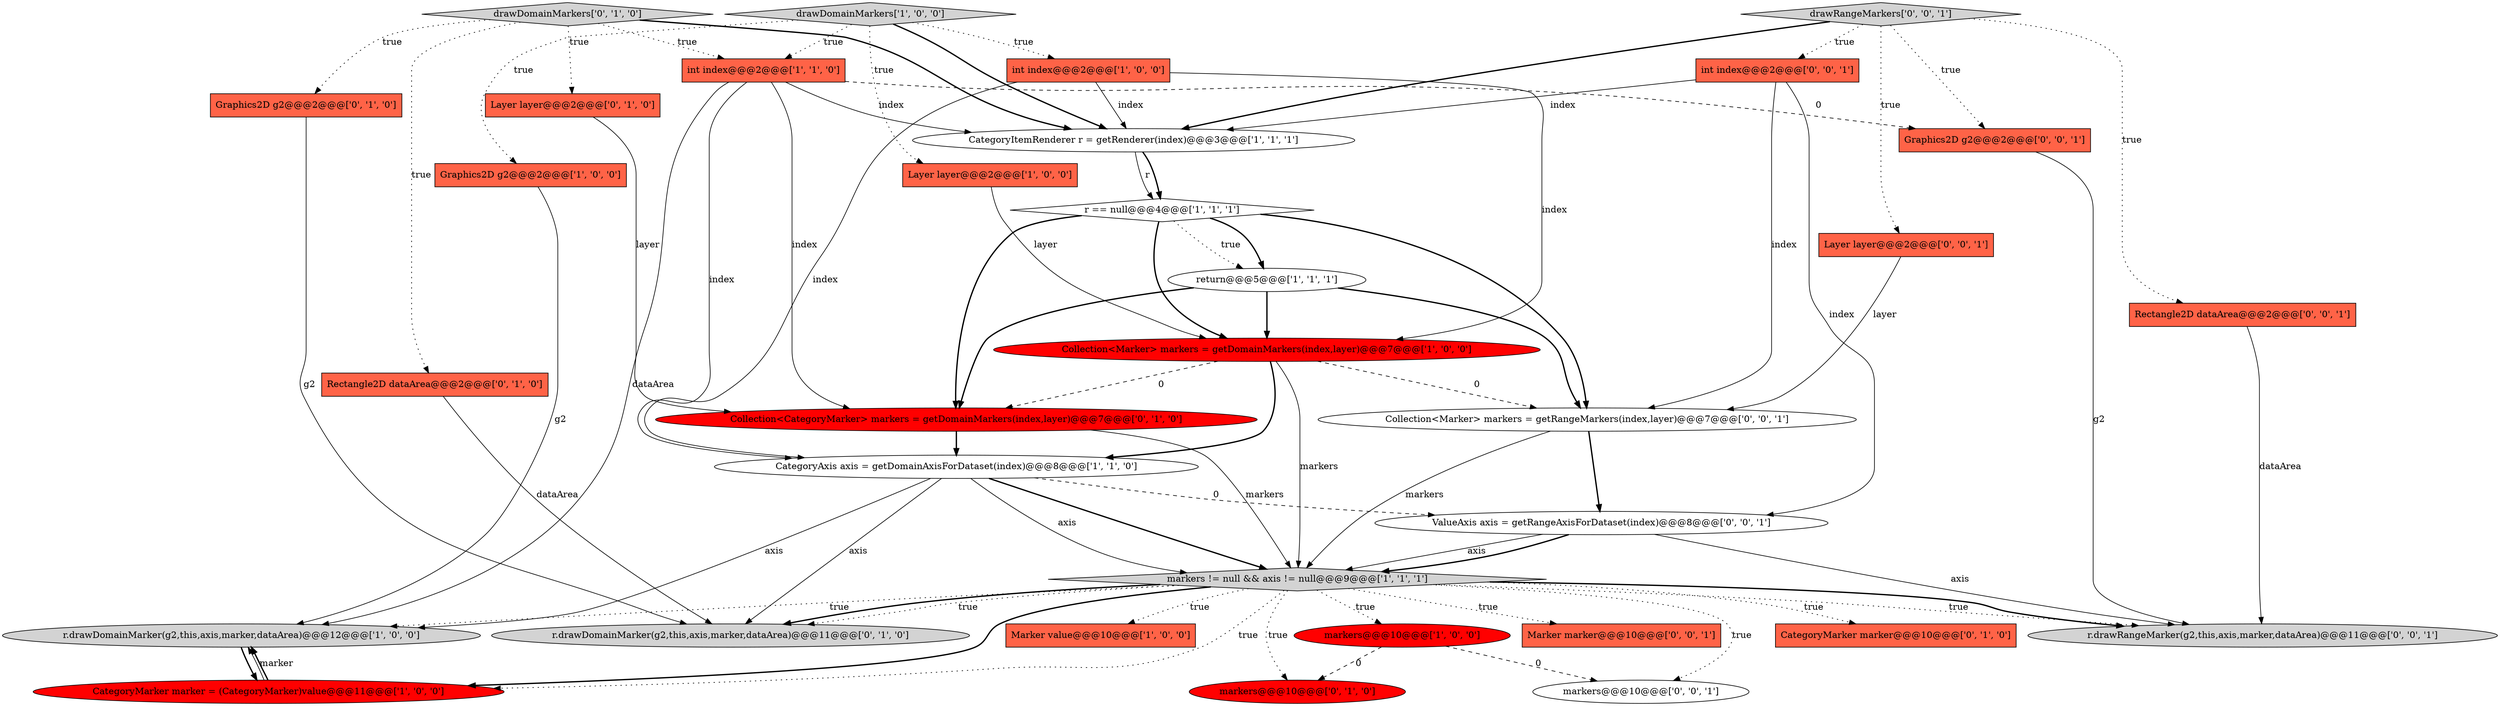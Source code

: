 digraph {
30 [style = filled, label = "ValueAxis axis = getRangeAxisForDataset(index)@@@8@@@['0', '0', '1']", fillcolor = white, shape = ellipse image = "AAA0AAABBB3BBB"];
16 [style = filled, label = "Graphics2D g2@@@2@@@['0', '1', '0']", fillcolor = tomato, shape = box image = "AAA0AAABBB2BBB"];
26 [style = filled, label = "drawRangeMarkers['0', '0', '1']", fillcolor = lightgray, shape = diamond image = "AAA0AAABBB3BBB"];
6 [style = filled, label = "Graphics2D g2@@@2@@@['1', '0', '0']", fillcolor = tomato, shape = box image = "AAA0AAABBB1BBB"];
7 [style = filled, label = "return@@@5@@@['1', '1', '1']", fillcolor = white, shape = ellipse image = "AAA0AAABBB1BBB"];
14 [style = filled, label = "markers@@@10@@@['1', '0', '0']", fillcolor = red, shape = ellipse image = "AAA1AAABBB1BBB"];
0 [style = filled, label = "int index@@@2@@@['1', '0', '0']", fillcolor = tomato, shape = box image = "AAA0AAABBB1BBB"];
12 [style = filled, label = "int index@@@2@@@['1', '1', '0']", fillcolor = tomato, shape = box image = "AAA0AAABBB1BBB"];
17 [style = filled, label = "r.drawDomainMarker(g2,this,axis,marker,dataArea)@@@11@@@['0', '1', '0']", fillcolor = lightgray, shape = ellipse image = "AAA0AAABBB2BBB"];
5 [style = filled, label = "Layer layer@@@2@@@['1', '0', '0']", fillcolor = tomato, shape = box image = "AAA0AAABBB1BBB"];
23 [style = filled, label = "r.drawRangeMarker(g2,this,axis,marker,dataArea)@@@11@@@['0', '0', '1']", fillcolor = lightgray, shape = ellipse image = "AAA0AAABBB3BBB"];
29 [style = filled, label = "Marker marker@@@10@@@['0', '0', '1']", fillcolor = tomato, shape = box image = "AAA0AAABBB3BBB"];
3 [style = filled, label = "CategoryAxis axis = getDomainAxisForDataset(index)@@@8@@@['1', '1', '0']", fillcolor = white, shape = ellipse image = "AAA0AAABBB1BBB"];
24 [style = filled, label = "Layer layer@@@2@@@['0', '0', '1']", fillcolor = tomato, shape = box image = "AAA0AAABBB3BBB"];
22 [style = filled, label = "drawDomainMarkers['0', '1', '0']", fillcolor = lightgray, shape = diamond image = "AAA0AAABBB2BBB"];
19 [style = filled, label = "Rectangle2D dataArea@@@2@@@['0', '1', '0']", fillcolor = tomato, shape = box image = "AAA0AAABBB2BBB"];
1 [style = filled, label = "Collection<Marker> markers = getDomainMarkers(index,layer)@@@7@@@['1', '0', '0']", fillcolor = red, shape = ellipse image = "AAA1AAABBB1BBB"];
15 [style = filled, label = "Collection<CategoryMarker> markers = getDomainMarkers(index,layer)@@@7@@@['0', '1', '0']", fillcolor = red, shape = ellipse image = "AAA1AAABBB2BBB"];
27 [style = filled, label = "Collection<Marker> markers = getRangeMarkers(index,layer)@@@7@@@['0', '0', '1']", fillcolor = white, shape = ellipse image = "AAA0AAABBB3BBB"];
32 [style = filled, label = "markers@@@10@@@['0', '0', '1']", fillcolor = white, shape = ellipse image = "AAA0AAABBB3BBB"];
20 [style = filled, label = "CategoryMarker marker@@@10@@@['0', '1', '0']", fillcolor = tomato, shape = box image = "AAA0AAABBB2BBB"];
11 [style = filled, label = "r == null@@@4@@@['1', '1', '1']", fillcolor = white, shape = diamond image = "AAA0AAABBB1BBB"];
2 [style = filled, label = "drawDomainMarkers['1', '0', '0']", fillcolor = lightgray, shape = diamond image = "AAA0AAABBB1BBB"];
10 [style = filled, label = "markers != null && axis != null@@@9@@@['1', '1', '1']", fillcolor = lightgray, shape = diamond image = "AAA0AAABBB1BBB"];
4 [style = filled, label = "r.drawDomainMarker(g2,this,axis,marker,dataArea)@@@12@@@['1', '0', '0']", fillcolor = lightgray, shape = ellipse image = "AAA0AAABBB1BBB"];
13 [style = filled, label = "Marker value@@@10@@@['1', '0', '0']", fillcolor = tomato, shape = box image = "AAA0AAABBB1BBB"];
21 [style = filled, label = "markers@@@10@@@['0', '1', '0']", fillcolor = red, shape = ellipse image = "AAA1AAABBB2BBB"];
9 [style = filled, label = "CategoryMarker marker = (CategoryMarker)value@@@11@@@['1', '0', '0']", fillcolor = red, shape = ellipse image = "AAA1AAABBB1BBB"];
28 [style = filled, label = "int index@@@2@@@['0', '0', '1']", fillcolor = tomato, shape = box image = "AAA0AAABBB3BBB"];
8 [style = filled, label = "CategoryItemRenderer r = getRenderer(index)@@@3@@@['1', '1', '1']", fillcolor = white, shape = ellipse image = "AAA0AAABBB1BBB"];
31 [style = filled, label = "Graphics2D g2@@@2@@@['0', '0', '1']", fillcolor = tomato, shape = box image = "AAA0AAABBB3BBB"];
18 [style = filled, label = "Layer layer@@@2@@@['0', '1', '0']", fillcolor = tomato, shape = box image = "AAA0AAABBB2BBB"];
25 [style = filled, label = "Rectangle2D dataArea@@@2@@@['0', '0', '1']", fillcolor = tomato, shape = box image = "AAA0AAABBB3BBB"];
11->7 [style = dotted, label="true"];
4->9 [style = bold, label=""];
12->4 [style = solid, label="dataArea"];
24->27 [style = solid, label="layer"];
3->30 [style = dashed, label="0"];
8->11 [style = solid, label="r"];
31->23 [style = solid, label="g2"];
7->1 [style = bold, label=""];
2->0 [style = dotted, label="true"];
22->19 [style = dotted, label="true"];
3->10 [style = solid, label="axis"];
22->18 [style = dotted, label="true"];
11->1 [style = bold, label=""];
26->25 [style = dotted, label="true"];
30->23 [style = solid, label="axis"];
1->15 [style = dashed, label="0"];
1->27 [style = dashed, label="0"];
9->4 [style = bold, label=""];
18->15 [style = solid, label="layer"];
12->15 [style = solid, label="index"];
27->30 [style = bold, label=""];
15->10 [style = solid, label="markers"];
0->3 [style = solid, label="index"];
1->3 [style = bold, label=""];
12->31 [style = dashed, label="0"];
0->1 [style = solid, label="index"];
10->17 [style = bold, label=""];
26->8 [style = bold, label=""];
6->4 [style = solid, label="g2"];
3->4 [style = solid, label="axis"];
3->17 [style = solid, label="axis"];
15->3 [style = bold, label=""];
30->10 [style = solid, label="axis"];
10->9 [style = dotted, label="true"];
28->8 [style = solid, label="index"];
10->32 [style = dotted, label="true"];
11->15 [style = bold, label=""];
1->10 [style = solid, label="markers"];
22->12 [style = dotted, label="true"];
10->29 [style = dotted, label="true"];
10->17 [style = dotted, label="true"];
0->8 [style = solid, label="index"];
16->17 [style = solid, label="g2"];
22->8 [style = bold, label=""];
10->14 [style = dotted, label="true"];
3->10 [style = bold, label=""];
26->31 [style = dotted, label="true"];
14->32 [style = dashed, label="0"];
10->23 [style = dotted, label="true"];
10->13 [style = dotted, label="true"];
2->6 [style = dotted, label="true"];
10->23 [style = bold, label=""];
10->20 [style = dotted, label="true"];
26->28 [style = dotted, label="true"];
5->1 [style = solid, label="layer"];
9->4 [style = solid, label="marker"];
22->16 [style = dotted, label="true"];
26->24 [style = dotted, label="true"];
25->23 [style = solid, label="dataArea"];
7->27 [style = bold, label=""];
30->10 [style = bold, label=""];
11->27 [style = bold, label=""];
2->12 [style = dotted, label="true"];
7->15 [style = bold, label=""];
14->21 [style = dashed, label="0"];
10->9 [style = bold, label=""];
28->30 [style = solid, label="index"];
12->3 [style = solid, label="index"];
10->4 [style = dotted, label="true"];
2->5 [style = dotted, label="true"];
8->11 [style = bold, label=""];
28->27 [style = solid, label="index"];
10->21 [style = dotted, label="true"];
11->7 [style = bold, label=""];
2->8 [style = bold, label=""];
19->17 [style = solid, label="dataArea"];
27->10 [style = solid, label="markers"];
12->8 [style = solid, label="index"];
}
